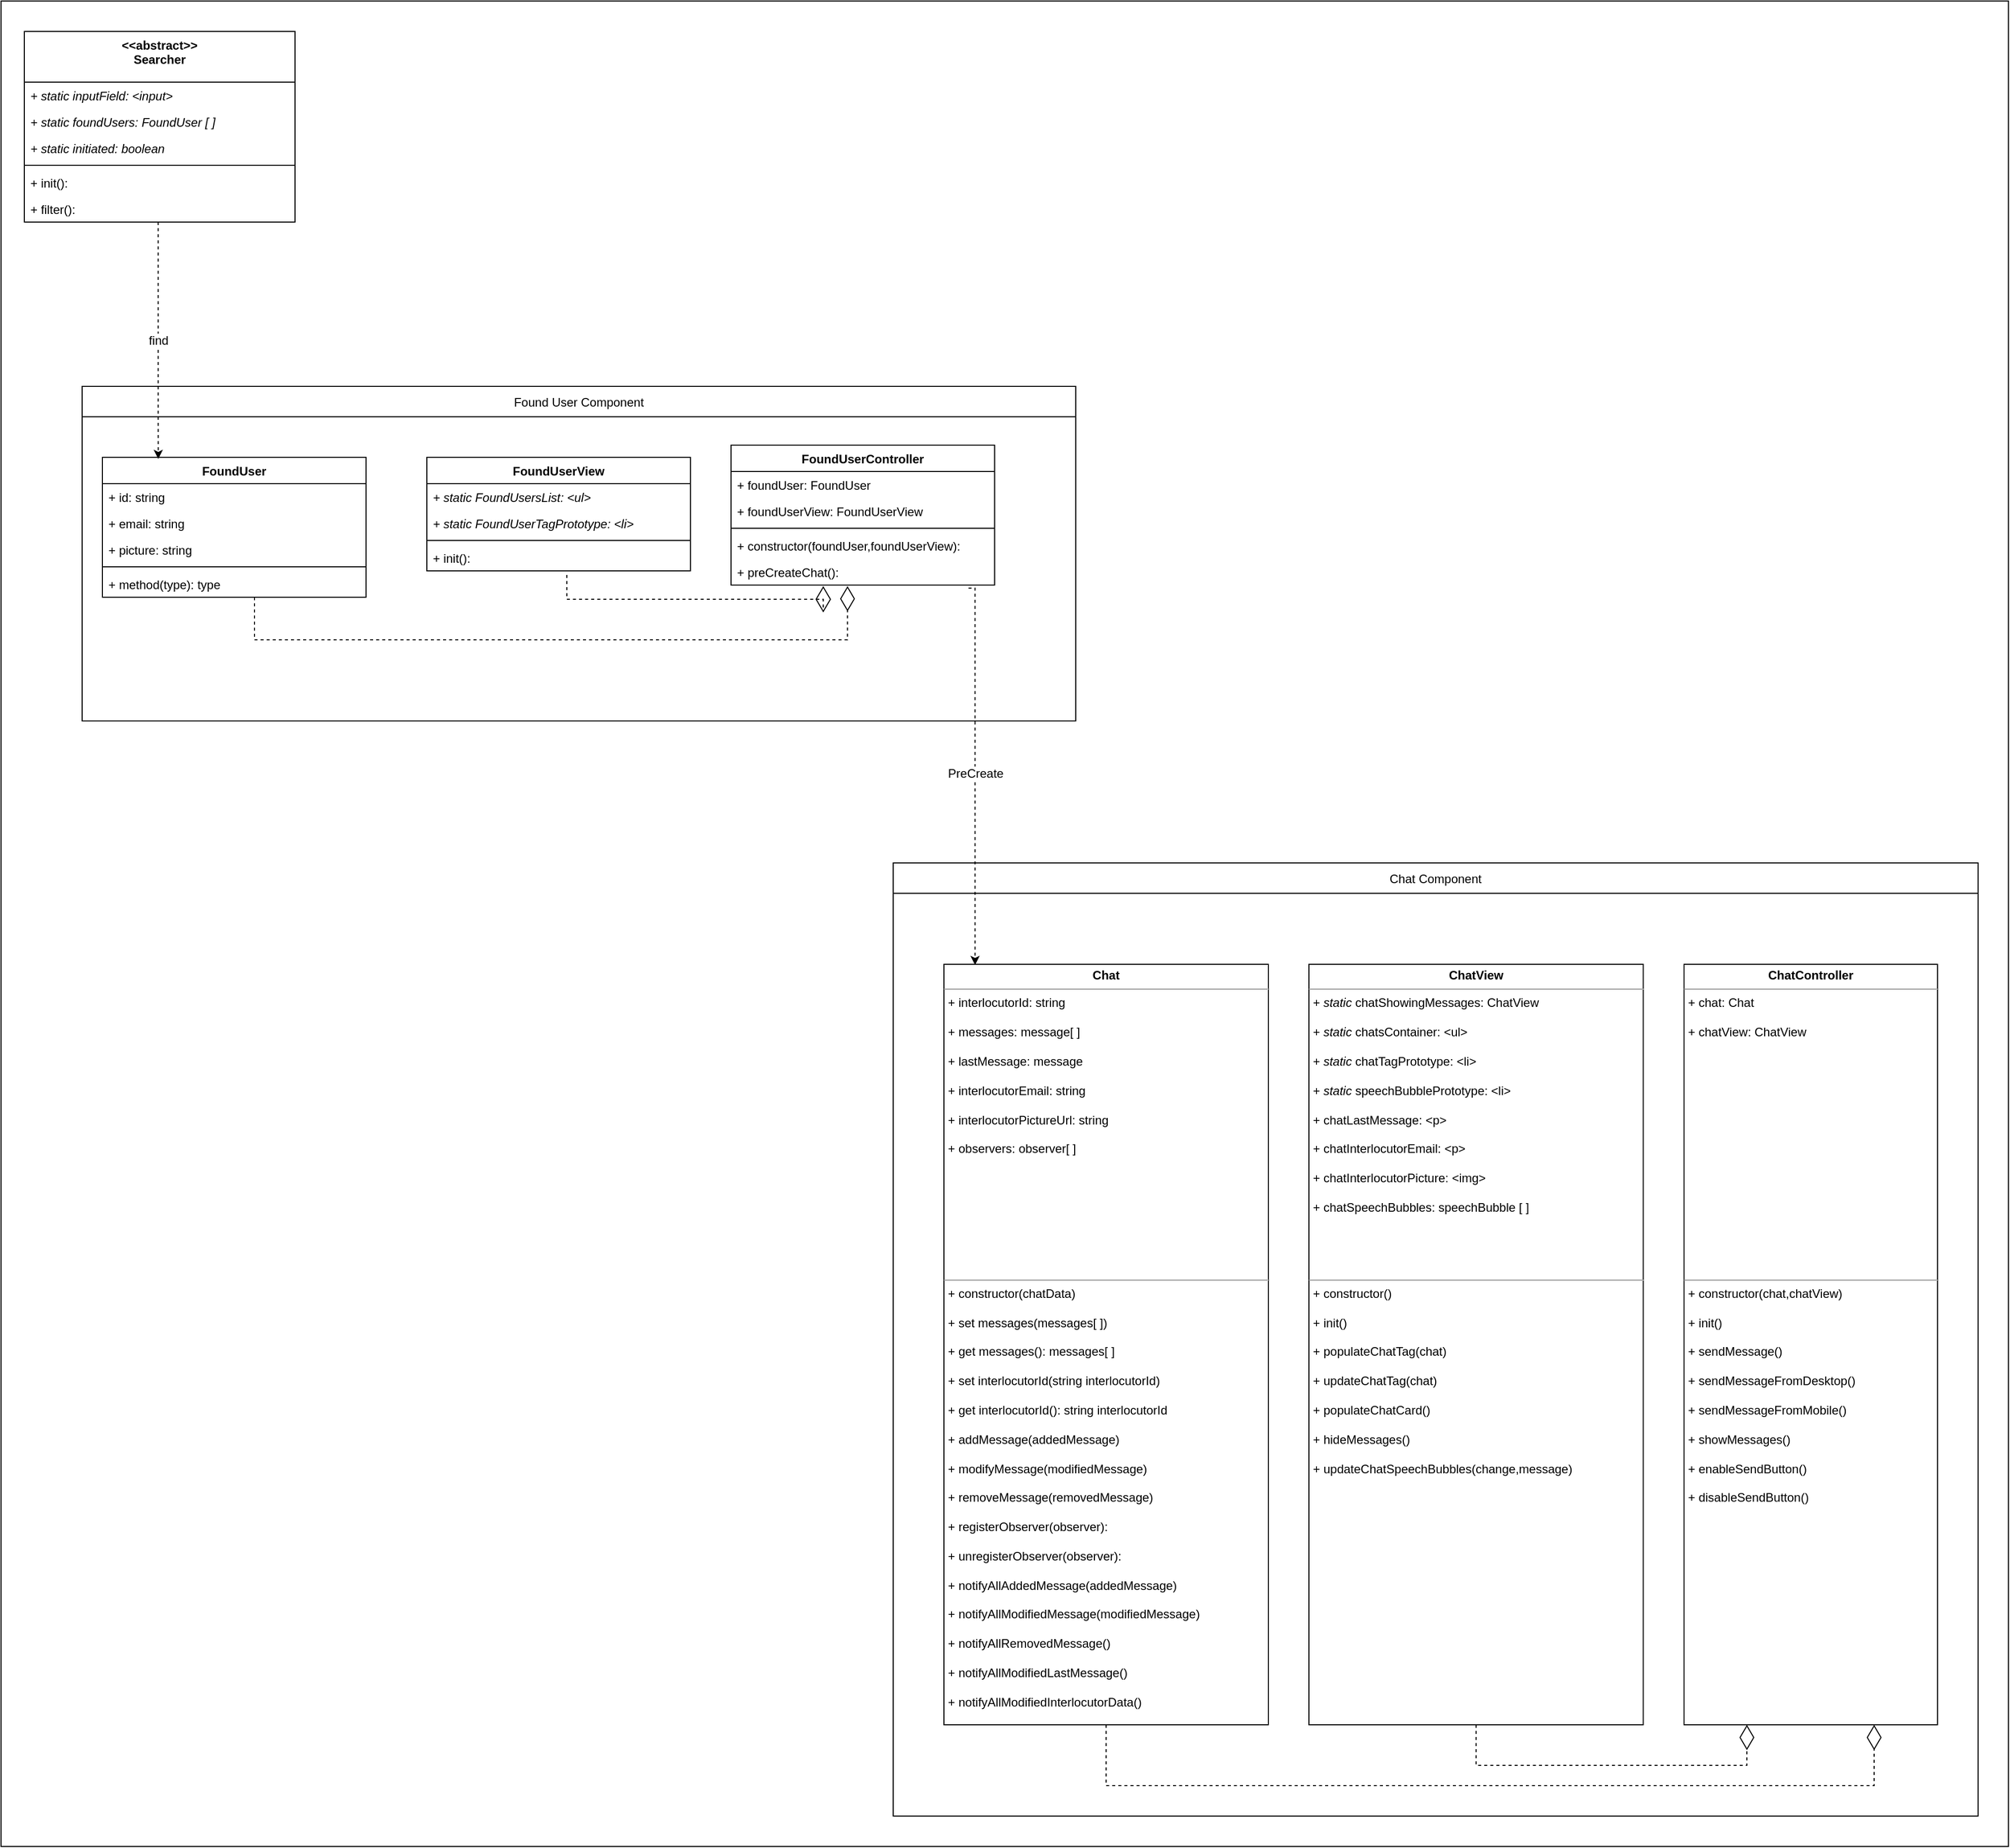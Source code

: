 <mxfile version="15.9.6" type="device"><diagram id="xLj60WstbIaK0EuOrdtV" name="Page-1"><mxGraphModel dx="5031" dy="3318" grid="1" gridSize="10" guides="1" tooltips="1" connect="1" arrows="1" fold="1" page="1" pageScale="1" pageWidth="827" pageHeight="1169" math="0" shadow="0"><root><mxCell id="0"/><mxCell id="1" parent="0"/><mxCell id="FJuCSt2YXdiQY3Oz-wV_-51" value="Chat Component" style="shape=table;startSize=30;container=1;collapsible=0;childLayout=tableLayout;fontSize=12;fillColor=none;" vertex="1" parent="1"><mxGeometry x="-230" y="830" width="1070" height="940" as="geometry"/></mxCell><mxCell id="FJuCSt2YXdiQY3Oz-wV_-52" value="" style="shape=partialRectangle;collapsible=0;dropTarget=0;pointerEvents=0;fillColor=none;top=0;left=0;bottom=0;right=0;points=[[0,0.5],[1,0.5]];portConstraint=eastwest;fontSize=12;" vertex="1" parent="FJuCSt2YXdiQY3Oz-wV_-51"><mxGeometry y="30" width="1070" height="910" as="geometry"/></mxCell><mxCell id="FJuCSt2YXdiQY3Oz-wV_-53" value="" style="shape=partialRectangle;html=1;whiteSpace=wrap;connectable=0;overflow=hidden;fillColor=none;top=0;left=0;bottom=0;right=0;pointerEvents=1;fontSize=12;" vertex="1" parent="FJuCSt2YXdiQY3Oz-wV_-52"><mxGeometry width="1070" height="910" as="geometry"><mxRectangle width="1070" height="910" as="alternateBounds"/></mxGeometry></mxCell><mxCell id="FJuCSt2YXdiQY3Oz-wV_-43" value="Found User Component" style="shape=table;startSize=30;container=1;collapsible=0;childLayout=tableLayout;fontSize=12;fillColor=none;" vertex="1" parent="1"><mxGeometry x="-1030" y="360" width="980" height="330" as="geometry"/></mxCell><mxCell id="FJuCSt2YXdiQY3Oz-wV_-44" value="" style="shape=partialRectangle;collapsible=0;dropTarget=0;pointerEvents=0;fillColor=none;top=0;left=0;bottom=0;right=0;points=[[0,0.5],[1,0.5]];portConstraint=eastwest;fontSize=12;" vertex="1" parent="FJuCSt2YXdiQY3Oz-wV_-43"><mxGeometry y="30" width="980" height="300" as="geometry"/></mxCell><mxCell id="FJuCSt2YXdiQY3Oz-wV_-45" value="" style="shape=partialRectangle;html=1;whiteSpace=wrap;connectable=0;overflow=hidden;fillColor=none;top=0;left=0;bottom=0;right=0;pointerEvents=1;fontSize=12;" vertex="1" parent="FJuCSt2YXdiQY3Oz-wV_-44"><mxGeometry width="980" height="300" as="geometry"><mxRectangle width="980" height="300" as="alternateBounds"/></mxGeometry></mxCell><mxCell id="FJuCSt2YXdiQY3Oz-wV_-28" style="edgeStyle=orthogonalEdgeStyle;rounded=0;orthogonalLoop=1;jettySize=auto;html=1;entryX=0.75;entryY=1;entryDx=0;entryDy=0;dashed=1;fontSize=12;endArrow=diamondThin;endFill=0;endSize=22;" edge="1" parent="1" source="JrfBHBlQX-jTDq4Wj6d4-1" target="JrfBHBlQX-jTDq4Wj6d4-3"><mxGeometry relative="1" as="geometry"><Array as="points"><mxPoint x="-20" y="1740"/><mxPoint x="738" y="1740"/></Array></mxGeometry></mxCell><mxCell id="JrfBHBlQX-jTDq4Wj6d4-1" value="&lt;p style=&quot;margin: 0px ; margin-top: 4px ; text-align: center&quot;&gt;&lt;b&gt;Chat&lt;/b&gt;&lt;/p&gt;&lt;hr size=&quot;1&quot;&gt;&lt;p style=&quot;margin: 0px ; margin-left: 4px&quot;&gt;+ interlocutorId: string&lt;/p&gt;&lt;p style=&quot;margin: 0px ; margin-left: 4px&quot;&gt;&lt;br&gt;&lt;/p&gt;&lt;p style=&quot;margin: 0px ; margin-left: 4px&quot;&gt;+ messages: message[ ]&lt;br&gt;&lt;/p&gt;&lt;p style=&quot;margin: 0px ; margin-left: 4px&quot;&gt;&lt;br&gt;&lt;/p&gt;&lt;p style=&quot;margin: 0px ; margin-left: 4px&quot;&gt;+ lastMessage: message&lt;/p&gt;&lt;p style=&quot;margin: 0px ; margin-left: 4px&quot;&gt;&lt;br&gt;&lt;/p&gt;&lt;p style=&quot;margin: 0px ; margin-left: 4px&quot;&gt;+ interlocutorEmail: string&lt;/p&gt;&lt;p style=&quot;margin: 0px ; margin-left: 4px&quot;&gt;&lt;br&gt;&lt;/p&gt;&lt;p style=&quot;margin: 0px ; margin-left: 4px&quot;&gt;+ interlocutorPictureUrl: string&lt;/p&gt;&lt;p style=&quot;margin: 0px ; margin-left: 4px&quot;&gt;&lt;br&gt;&lt;/p&gt;&lt;p style=&quot;margin: 0px ; margin-left: 4px&quot;&gt;+ observers: observer[ ]&lt;/p&gt;&lt;p style=&quot;margin: 0px ; margin-left: 4px&quot;&gt;&lt;br&gt;&lt;/p&gt;&lt;p style=&quot;margin: 0px ; margin-left: 4px&quot;&gt;&lt;br&gt;&lt;/p&gt;&lt;p style=&quot;margin: 0px ; margin-left: 4px&quot;&gt;&lt;br&gt;&lt;/p&gt;&lt;p style=&quot;margin: 0px ; margin-left: 4px&quot;&gt;&lt;br&gt;&lt;/p&gt;&lt;p style=&quot;margin: 0px ; margin-left: 4px&quot;&gt;&lt;br&gt;&lt;/p&gt;&lt;p style=&quot;margin: 0px ; margin-left: 4px&quot;&gt;&lt;br&gt;&lt;/p&gt;&lt;p style=&quot;margin: 0px ; margin-left: 4px&quot;&gt;&lt;br&gt;&lt;/p&gt;&lt;p style=&quot;margin: 0px ; margin-left: 4px&quot;&gt;&lt;br&gt;&lt;/p&gt;&lt;hr size=&quot;1&quot;&gt;&lt;p style=&quot;margin: 0px ; margin-left: 4px&quot;&gt;+ constructor(chatData)&lt;/p&gt;&lt;p style=&quot;margin: 0px ; margin-left: 4px&quot;&gt;&lt;br&gt;&lt;/p&gt;&lt;p style=&quot;margin: 0px ; margin-left: 4px&quot;&gt;+ set messages(messages[ ])&lt;/p&gt;&lt;p style=&quot;margin: 0px ; margin-left: 4px&quot;&gt;&lt;br&gt;&lt;/p&gt;&lt;p style=&quot;margin: 0px ; margin-left: 4px&quot;&gt;+ get messages()&lt;span&gt;: messages[ ]&lt;/span&gt;&lt;/p&gt;&lt;p style=&quot;margin: 0px ; margin-left: 4px&quot;&gt;&lt;span&gt;&lt;br&gt;&lt;/span&gt;&lt;/p&gt;&lt;p style=&quot;margin: 0px 0px 0px 4px&quot;&gt;+ set interlocutorId(string interlocutorId)&lt;/p&gt;&lt;p style=&quot;margin: 0px 0px 0px 4px&quot;&gt;&lt;br&gt;&lt;/p&gt;&lt;p style=&quot;margin: 0px 0px 0px 4px&quot;&gt;+ get interlocutorId(): string interlocutorId&lt;/p&gt;&lt;p style=&quot;margin: 0px 0px 0px 4px&quot;&gt;&lt;br&gt;&lt;/p&gt;&lt;p style=&quot;margin: 0px 0px 0px 4px&quot;&gt;+ addMessage(addedMessage)&lt;/p&gt;&lt;p style=&quot;margin: 0px 0px 0px 4px&quot;&gt;&lt;br&gt;&lt;/p&gt;&lt;p style=&quot;margin: 0px 0px 0px 4px&quot;&gt;+ modifyMessage(modifiedMessage)&lt;/p&gt;&lt;p style=&quot;margin: 0px 0px 0px 4px&quot;&gt;&lt;br&gt;&lt;/p&gt;&lt;p style=&quot;margin: 0px 0px 0px 4px&quot;&gt;+ removeMessage(removedMessage)&lt;/p&gt;&lt;p style=&quot;margin: 0px 0px 0px 4px&quot;&gt;&lt;br&gt;&lt;/p&gt;&lt;p style=&quot;margin: 0px 0px 0px 4px&quot;&gt;+ registerObserver(observer):&lt;/p&gt;&lt;p style=&quot;margin: 0px 0px 0px 4px&quot;&gt;&lt;br&gt;&lt;/p&gt;&lt;p style=&quot;margin: 0px 0px 0px 4px&quot;&gt;+ unregisterObserver(observer):&lt;/p&gt;&lt;p style=&quot;margin: 0px 0px 0px 4px&quot;&gt;&lt;br&gt;&lt;/p&gt;&lt;p style=&quot;margin: 0px 0px 0px 4px&quot;&gt;+ notifyAllAddedMessage(addedMessage)&lt;/p&gt;&lt;p style=&quot;margin: 0px 0px 0px 4px&quot;&gt;&lt;br&gt;&lt;/p&gt;&lt;p style=&quot;margin: 0px 0px 0px 4px&quot;&gt;+ notifyAllModifiedMessage(modifiedMessage)&lt;br&gt;&lt;/p&gt;&lt;p style=&quot;margin: 0px 0px 0px 4px&quot;&gt;&lt;br&gt;&lt;/p&gt;&lt;p style=&quot;margin: 0px 0px 0px 4px&quot;&gt;+ notifyAllRemovedMessage()&lt;br&gt;&lt;/p&gt;&lt;p style=&quot;margin: 0px 0px 0px 4px&quot;&gt;&lt;br&gt;&lt;/p&gt;&lt;p style=&quot;margin: 0px 0px 0px 4px&quot;&gt;+ notifyAllModifiedLastMessage()&lt;br&gt;&lt;/p&gt;&lt;p style=&quot;margin: 0px 0px 0px 4px&quot;&gt;&lt;br&gt;&lt;/p&gt;&lt;p style=&quot;margin: 0px 0px 0px 4px&quot;&gt;+ notifyAllModifiedInterlocutorData()&lt;br&gt;&lt;/p&gt;&lt;p style=&quot;margin: 0px 0px 0px 4px&quot;&gt;&lt;br&gt;&lt;/p&gt;&lt;p style=&quot;margin: 0px 0px 0px 4px&quot;&gt;+ copy()&lt;/p&gt;&lt;p style=&quot;margin: 0px 0px 0px 4px&quot;&gt;&lt;br&gt;&lt;/p&gt;&lt;p style=&quot;margin: 0px 0px 0px 4px&quot;&gt;+ filterMessage(message): boolean&lt;/p&gt;&lt;p style=&quot;margin: 0px 0px 0px 4px&quot;&gt;&lt;br&gt;&lt;/p&gt;&lt;p style=&quot;margin: 0px 0px 0px 4px&quot;&gt;+ suscribeToChat()&lt;/p&gt;&lt;p style=&quot;margin: 0px 0px 0px 4px&quot;&gt;&lt;br&gt;&lt;/p&gt;&lt;p style=&quot;margin: 0px 0px 0px 4px&quot;&gt;+ suscribeToInterlocutorData()&lt;/p&gt;&lt;p style=&quot;margin: 0px 0px 0px 4px&quot;&gt;&lt;br&gt;&lt;/p&gt;&lt;p style=&quot;margin: 0px 0px 0px 4px&quot;&gt;+ suscribeToMessages()&lt;/p&gt;" style="verticalAlign=top;align=left;overflow=fill;fontSize=12;fontFamily=Helvetica;html=1;" parent="1" vertex="1"><mxGeometry x="-180" y="930" width="320" height="750" as="geometry"/></mxCell><mxCell id="FJuCSt2YXdiQY3Oz-wV_-29" style="edgeStyle=orthogonalEdgeStyle;rounded=0;orthogonalLoop=1;jettySize=auto;html=1;dashed=1;fontSize=12;endArrow=diamondThin;endFill=0;endSize=22;" edge="1" parent="1" source="JrfBHBlQX-jTDq4Wj6d4-2" target="JrfBHBlQX-jTDq4Wj6d4-3"><mxGeometry relative="1" as="geometry"><Array as="points"><mxPoint x="345" y="1720"/><mxPoint x="612" y="1720"/></Array></mxGeometry></mxCell><mxCell id="JrfBHBlQX-jTDq4Wj6d4-2" value="&lt;p style=&quot;margin: 0px ; margin-top: 4px ; text-align: center&quot;&gt;&lt;b&gt;ChatView&lt;/b&gt;&lt;/p&gt;&lt;hr size=&quot;1&quot;&gt;&lt;p style=&quot;margin: 0px ; margin-left: 4px&quot;&gt;+ &lt;i&gt;static &lt;/i&gt;chatShowingMessages: ChatView&lt;br&gt;&lt;/p&gt;&lt;p style=&quot;margin: 0px ; margin-left: 4px&quot;&gt;&lt;br&gt;&lt;/p&gt;&lt;p style=&quot;margin: 0px ; margin-left: 4px&quot;&gt;+ &lt;i&gt;static &lt;/i&gt;chatsContainer: &amp;lt;ul&amp;gt;&lt;br&gt;&lt;/p&gt;&lt;p style=&quot;margin: 0px ; margin-left: 4px&quot;&gt;&lt;br&gt;&lt;/p&gt;&lt;p style=&quot;margin: 0px ; margin-left: 4px&quot;&gt;+ &lt;i&gt;static &lt;/i&gt;chatTagPrototype: &amp;lt;li&amp;gt;&lt;/p&gt;&lt;p style=&quot;margin: 0px ; margin-left: 4px&quot;&gt;&lt;br&gt;&lt;/p&gt;&lt;p style=&quot;margin: 0px ; margin-left: 4px&quot;&gt;+ &lt;i&gt;static &lt;/i&gt;speechBubblePrototype: &amp;lt;li&amp;gt;&lt;/p&gt;&lt;p style=&quot;margin: 0px ; margin-left: 4px&quot;&gt;&lt;br&gt;&lt;/p&gt;&lt;p style=&quot;margin: 0px ; margin-left: 4px&quot;&gt;+ chatLastMessage: &amp;lt;p&amp;gt;&lt;/p&gt;&lt;p style=&quot;margin: 0px ; margin-left: 4px&quot;&gt;&lt;br&gt;&lt;/p&gt;&lt;p style=&quot;margin: 0px ; margin-left: 4px&quot;&gt;+ chatInterlocutorEmail: &amp;lt;p&amp;gt;&lt;/p&gt;&lt;p style=&quot;margin: 0px ; margin-left: 4px&quot;&gt;&lt;br&gt;&lt;/p&gt;&lt;p style=&quot;margin: 0px ; margin-left: 4px&quot;&gt;+ chatInterlocutorPicture: &amp;lt;img&amp;gt;&lt;/p&gt;&lt;p style=&quot;margin: 0px ; margin-left: 4px&quot;&gt;&lt;br&gt;&lt;/p&gt;&lt;p style=&quot;margin: 0px ; margin-left: 4px&quot;&gt;+ chatSpeechBubbles: speechBubble [ ]&lt;/p&gt;&lt;p style=&quot;margin: 0px ; margin-left: 4px&quot;&gt;&lt;br&gt;&lt;/p&gt;&lt;p style=&quot;margin: 0px ; margin-left: 4px&quot;&gt;&lt;br&gt;&lt;/p&gt;&lt;p style=&quot;margin: 0px ; margin-left: 4px&quot;&gt;&lt;br&gt;&lt;/p&gt;&lt;p style=&quot;margin: 0px ; margin-left: 4px&quot;&gt;&lt;br&gt;&lt;/p&gt;&lt;hr size=&quot;1&quot;&gt;&lt;p style=&quot;margin: 0px ; margin-left: 4px&quot;&gt;+ constructor()&lt;/p&gt;&lt;p style=&quot;margin: 0px ; margin-left: 4px&quot;&gt;&lt;br&gt;&lt;/p&gt;&lt;p style=&quot;margin: 0px ; margin-left: 4px&quot;&gt;+ init()&lt;/p&gt;&lt;p style=&quot;margin: 0px ; margin-left: 4px&quot;&gt;&lt;br&gt;&lt;/p&gt;&lt;p style=&quot;margin: 0px ; margin-left: 4px&quot;&gt;+ populateChatTag(chat)&lt;/p&gt;&lt;p style=&quot;margin: 0px ; margin-left: 4px&quot;&gt;&lt;br&gt;&lt;/p&gt;&lt;p style=&quot;margin: 0px ; margin-left: 4px&quot;&gt;+ updateChatTag(chat)&lt;br&gt;&lt;/p&gt;&lt;p style=&quot;margin: 0px ; margin-left: 4px&quot;&gt;&lt;br&gt;&lt;/p&gt;&lt;p style=&quot;margin: 0px ; margin-left: 4px&quot;&gt;+ populateChatCard()&lt;/p&gt;&lt;p style=&quot;margin: 0px ; margin-left: 4px&quot;&gt;&lt;br&gt;&lt;/p&gt;&lt;p style=&quot;margin: 0px ; margin-left: 4px&quot;&gt;+ hideMessages()&lt;br&gt;&lt;/p&gt;&lt;p style=&quot;margin: 0px ; margin-left: 4px&quot;&gt;&lt;br&gt;&lt;/p&gt;&lt;p style=&quot;margin: 0px ; margin-left: 4px&quot;&gt;+ updateChatSpeechBubbles(change,message)&lt;/p&gt;&lt;p style=&quot;margin: 0px ; margin-left: 4px&quot;&gt;&lt;br&gt;&lt;/p&gt;&lt;p style=&quot;margin: 0px ; margin-left: 4px&quot;&gt;&lt;br&gt;&lt;/p&gt;" style="verticalAlign=top;align=left;overflow=fill;fontSize=12;fontFamily=Helvetica;html=1;" parent="1" vertex="1"><mxGeometry x="180.01" y="930" width="329.75" height="750" as="geometry"/></mxCell><mxCell id="JrfBHBlQX-jTDq4Wj6d4-3" value="&lt;p style=&quot;margin: 0px ; margin-top: 4px ; text-align: center&quot;&gt;&lt;b&gt;ChatController&lt;/b&gt;&lt;/p&gt;&lt;hr size=&quot;1&quot;&gt;&lt;p style=&quot;margin: 0px ; margin-left: 4px&quot;&gt;+ chat: Chat&lt;/p&gt;&lt;p style=&quot;margin: 0px ; margin-left: 4px&quot;&gt;&lt;br&gt;&lt;/p&gt;&lt;p style=&quot;margin: 0px ; margin-left: 4px&quot;&gt;+ chatView: ChatView&lt;/p&gt;&lt;p style=&quot;margin: 0px ; margin-left: 4px&quot;&gt;&lt;br&gt;&lt;/p&gt;&lt;p style=&quot;margin: 0px ; margin-left: 4px&quot;&gt;&lt;br&gt;&lt;/p&gt;&lt;p style=&quot;margin: 0px ; margin-left: 4px&quot;&gt;&lt;br&gt;&lt;/p&gt;&lt;p style=&quot;margin: 0px ; margin-left: 4px&quot;&gt;&lt;br&gt;&lt;/p&gt;&lt;p style=&quot;margin: 0px ; margin-left: 4px&quot;&gt;&lt;br&gt;&lt;/p&gt;&lt;p style=&quot;margin: 0px ; margin-left: 4px&quot;&gt;&lt;br&gt;&lt;/p&gt;&lt;p style=&quot;margin: 0px ; margin-left: 4px&quot;&gt;&lt;br&gt;&lt;/p&gt;&lt;p style=&quot;margin: 0px ; margin-left: 4px&quot;&gt;&lt;br&gt;&lt;/p&gt;&lt;p style=&quot;margin: 0px ; margin-left: 4px&quot;&gt;&lt;br&gt;&lt;/p&gt;&lt;p style=&quot;margin: 0px ; margin-left: 4px&quot;&gt;&lt;br&gt;&lt;/p&gt;&lt;p style=&quot;margin: 0px ; margin-left: 4px&quot;&gt;&lt;br&gt;&lt;/p&gt;&lt;p style=&quot;margin: 0px ; margin-left: 4px&quot;&gt;&lt;br&gt;&lt;/p&gt;&lt;p style=&quot;margin: 0px ; margin-left: 4px&quot;&gt;&lt;br&gt;&lt;/p&gt;&lt;p style=&quot;margin: 0px ; margin-left: 4px&quot;&gt;&lt;br&gt;&lt;/p&gt;&lt;p style=&quot;margin: 0px ; margin-left: 4px&quot;&gt;&lt;br&gt;&lt;/p&gt;&lt;p style=&quot;margin: 0px ; margin-left: 4px&quot;&gt;&lt;br&gt;&lt;/p&gt;&lt;hr size=&quot;1&quot;&gt;&lt;p style=&quot;margin: 0px ; margin-left: 4px&quot;&gt;+ constructor(chat,chatView)&lt;/p&gt;&lt;p style=&quot;margin: 0px ; margin-left: 4px&quot;&gt;&lt;br&gt;&lt;/p&gt;&lt;p style=&quot;margin: 0px ; margin-left: 4px&quot;&gt;+ init()&lt;/p&gt;&lt;p style=&quot;margin: 0px ; margin-left: 4px&quot;&gt;&lt;br&gt;&lt;/p&gt;&lt;p style=&quot;margin: 0px ; margin-left: 4px&quot;&gt;+ sendMessage()&lt;br&gt;&lt;/p&gt;&lt;p style=&quot;margin: 0px ; margin-left: 4px&quot;&gt;&lt;br&gt;&lt;/p&gt;&lt;p style=&quot;margin: 0px ; margin-left: 4px&quot;&gt;+ sendMessageFromDesktop()&lt;/p&gt;&lt;p style=&quot;margin: 0px ; margin-left: 4px&quot;&gt;&lt;br&gt;&lt;/p&gt;&lt;p style=&quot;margin: 0px ; margin-left: 4px&quot;&gt;+ sendMessageFromMobile()&lt;/p&gt;&lt;p style=&quot;margin: 0px ; margin-left: 4px&quot;&gt;&lt;br&gt;&lt;/p&gt;&lt;p style=&quot;margin: 0px ; margin-left: 4px&quot;&gt;+ showMessages()&lt;/p&gt;&lt;p style=&quot;margin: 0px ; margin-left: 4px&quot;&gt;&lt;br&gt;&lt;/p&gt;&lt;p style=&quot;margin: 0px ; margin-left: 4px&quot;&gt;+ enableSendButton()&lt;/p&gt;&lt;p style=&quot;margin: 0px ; margin-left: 4px&quot;&gt;&lt;br&gt;&lt;/p&gt;&lt;p style=&quot;margin: 0px ; margin-left: 4px&quot;&gt;+ disableSendButton()&lt;/p&gt;" style="verticalAlign=top;align=left;overflow=fill;fontSize=12;fontFamily=Helvetica;html=1;" parent="1" vertex="1"><mxGeometry x="550" y="930" width="250" height="750" as="geometry"/></mxCell><mxCell id="FJuCSt2YXdiQY3Oz-wV_-12" value="find" style="edgeStyle=orthogonalEdgeStyle;rounded=0;orthogonalLoop=1;jettySize=auto;html=1;entryX=0.212;entryY=0.012;entryDx=0;entryDy=0;entryPerimeter=0;dashed=1;fontSize=12;" edge="1" parent="1" source="FJuCSt2YXdiQY3Oz-wV_-4" target="FJuCSt2YXdiQY3Oz-wV_-8"><mxGeometry relative="1" as="geometry"><Array as="points"><mxPoint x="-955" y="390"/><mxPoint x="-955" y="390"/></Array></mxGeometry></mxCell><mxCell id="FJuCSt2YXdiQY3Oz-wV_-4" value="&lt;&lt;abstract&gt;&gt;&#10;Searcher&#10;&#10;" style="swimlane;fontStyle=1;align=center;verticalAlign=top;childLayout=stackLayout;horizontal=1;startSize=50;horizontalStack=0;resizeParent=1;resizeParentMax=0;resizeLast=0;collapsible=1;marginBottom=0;fontSize=12;fillColor=none;" vertex="1" parent="1"><mxGeometry x="-1087" y="10" width="267" height="188" as="geometry"><mxRectangle x="-1087" y="20" width="80" height="26" as="alternateBounds"/></mxGeometry></mxCell><mxCell id="FJuCSt2YXdiQY3Oz-wV_-55" value="+ static inputField: &lt;input&gt;" style="text;strokeColor=none;fillColor=none;align=left;verticalAlign=top;spacingLeft=4;spacingRight=4;overflow=hidden;rotatable=0;points=[[0,0.5],[1,0.5]];portConstraint=eastwest;fontSize=12;fontStyle=2" vertex="1" parent="FJuCSt2YXdiQY3Oz-wV_-4"><mxGeometry y="50" width="267" height="26" as="geometry"/></mxCell><mxCell id="FJuCSt2YXdiQY3Oz-wV_-5" value="+ static foundUsers: FoundUser [ ]" style="text;strokeColor=none;fillColor=none;align=left;verticalAlign=top;spacingLeft=4;spacingRight=4;overflow=hidden;rotatable=0;points=[[0,0.5],[1,0.5]];portConstraint=eastwest;fontSize=12;fontStyle=2" vertex="1" parent="FJuCSt2YXdiQY3Oz-wV_-4"><mxGeometry y="76" width="267" height="26" as="geometry"/></mxCell><mxCell id="FJuCSt2YXdiQY3Oz-wV_-56" value="+ static initiated: boolean" style="text;strokeColor=none;fillColor=none;align=left;verticalAlign=top;spacingLeft=4;spacingRight=4;overflow=hidden;rotatable=0;points=[[0,0.5],[1,0.5]];portConstraint=eastwest;fontSize=12;fontStyle=2" vertex="1" parent="FJuCSt2YXdiQY3Oz-wV_-4"><mxGeometry y="102" width="267" height="26" as="geometry"/></mxCell><mxCell id="FJuCSt2YXdiQY3Oz-wV_-6" value="" style="line;strokeWidth=1;fillColor=none;align=left;verticalAlign=middle;spacingTop=-1;spacingLeft=3;spacingRight=3;rotatable=0;labelPosition=right;points=[];portConstraint=eastwest;fontSize=12;" vertex="1" parent="FJuCSt2YXdiQY3Oz-wV_-4"><mxGeometry y="128" width="267" height="8" as="geometry"/></mxCell><mxCell id="FJuCSt2YXdiQY3Oz-wV_-7" value="+ init():" style="text;strokeColor=none;fillColor=none;align=left;verticalAlign=top;spacingLeft=4;spacingRight=4;overflow=hidden;rotatable=0;points=[[0,0.5],[1,0.5]];portConstraint=eastwest;fontSize=12;" vertex="1" parent="FJuCSt2YXdiQY3Oz-wV_-4"><mxGeometry y="136" width="267" height="26" as="geometry"/></mxCell><mxCell id="FJuCSt2YXdiQY3Oz-wV_-54" value="+ filter():" style="text;strokeColor=none;fillColor=none;align=left;verticalAlign=top;spacingLeft=4;spacingRight=4;overflow=hidden;rotatable=0;points=[[0,0.5],[1,0.5]];portConstraint=eastwest;fontSize=12;" vertex="1" parent="FJuCSt2YXdiQY3Oz-wV_-4"><mxGeometry y="162" width="267" height="26" as="geometry"/></mxCell><mxCell id="FJuCSt2YXdiQY3Oz-wV_-13" value="PreCreate" style="edgeStyle=orthogonalEdgeStyle;rounded=0;orthogonalLoop=1;jettySize=auto;html=1;entryX=0.096;entryY=0.001;entryDx=0;entryDy=0;entryPerimeter=0;dashed=1;fontSize=12;exitX=0.901;exitY=1.115;exitDx=0;exitDy=0;exitPerimeter=0;" edge="1" parent="1" source="FJuCSt2YXdiQY3Oz-wV_-21" target="JrfBHBlQX-jTDq4Wj6d4-1"><mxGeometry relative="1" as="geometry"><Array as="points"><mxPoint x="-149" y="559"/></Array></mxGeometry></mxCell><mxCell id="FJuCSt2YXdiQY3Oz-wV_-23" style="edgeStyle=orthogonalEdgeStyle;rounded=0;orthogonalLoop=1;jettySize=auto;html=1;entryX=0.442;entryY=1.038;entryDx=0;entryDy=0;entryPerimeter=0;dashed=1;fontSize=12;endArrow=diamondThin;endFill=0;endSize=22;" edge="1" parent="1" source="FJuCSt2YXdiQY3Oz-wV_-8" target="FJuCSt2YXdiQY3Oz-wV_-21"><mxGeometry relative="1" as="geometry"><Array as="points"><mxPoint x="-860" y="610"/><mxPoint x="-275" y="610"/></Array></mxGeometry></mxCell><mxCell id="FJuCSt2YXdiQY3Oz-wV_-8" value="FoundUser" style="swimlane;fontStyle=1;align=center;verticalAlign=top;childLayout=stackLayout;horizontal=1;startSize=26;horizontalStack=0;resizeParent=1;resizeParentMax=0;resizeLast=0;collapsible=1;marginBottom=0;fontSize=12;fillColor=none;" vertex="1" parent="1"><mxGeometry x="-1010" y="430" width="260" height="138" as="geometry"/></mxCell><mxCell id="FJuCSt2YXdiQY3Oz-wV_-9" value="+ id: string" style="text;strokeColor=none;fillColor=none;align=left;verticalAlign=top;spacingLeft=4;spacingRight=4;overflow=hidden;rotatable=0;points=[[0,0.5],[1,0.5]];portConstraint=eastwest;fontSize=12;" vertex="1" parent="FJuCSt2YXdiQY3Oz-wV_-8"><mxGeometry y="26" width="260" height="26" as="geometry"/></mxCell><mxCell id="FJuCSt2YXdiQY3Oz-wV_-32" value="+ email: string" style="text;strokeColor=none;fillColor=none;align=left;verticalAlign=top;spacingLeft=4;spacingRight=4;overflow=hidden;rotatable=0;points=[[0,0.5],[1,0.5]];portConstraint=eastwest;fontSize=12;" vertex="1" parent="FJuCSt2YXdiQY3Oz-wV_-8"><mxGeometry y="52" width="260" height="26" as="geometry"/></mxCell><mxCell id="FJuCSt2YXdiQY3Oz-wV_-33" value="+ picture: string" style="text;strokeColor=none;fillColor=none;align=left;verticalAlign=top;spacingLeft=4;spacingRight=4;overflow=hidden;rotatable=0;points=[[0,0.5],[1,0.5]];portConstraint=eastwest;fontSize=12;" vertex="1" parent="FJuCSt2YXdiQY3Oz-wV_-8"><mxGeometry y="78" width="260" height="26" as="geometry"/></mxCell><mxCell id="FJuCSt2YXdiQY3Oz-wV_-10" value="" style="line;strokeWidth=1;fillColor=none;align=left;verticalAlign=middle;spacingTop=-1;spacingLeft=3;spacingRight=3;rotatable=0;labelPosition=right;points=[];portConstraint=eastwest;fontSize=12;" vertex="1" parent="FJuCSt2YXdiQY3Oz-wV_-8"><mxGeometry y="104" width="260" height="8" as="geometry"/></mxCell><mxCell id="FJuCSt2YXdiQY3Oz-wV_-11" value="+ method(type): type" style="text;strokeColor=none;fillColor=none;align=left;verticalAlign=top;spacingLeft=4;spacingRight=4;overflow=hidden;rotatable=0;points=[[0,0.5],[1,0.5]];portConstraint=eastwest;fontSize=12;" vertex="1" parent="FJuCSt2YXdiQY3Oz-wV_-8"><mxGeometry y="112" width="260" height="26" as="geometry"/></mxCell><mxCell id="FJuCSt2YXdiQY3Oz-wV_-24" style="edgeStyle=orthogonalEdgeStyle;rounded=0;orthogonalLoop=1;jettySize=auto;html=1;entryX=0.35;entryY=1.038;entryDx=0;entryDy=0;entryPerimeter=0;dashed=1;fontSize=12;exitX=0.531;exitY=1.154;exitDx=0;exitDy=0;exitPerimeter=0;endArrow=diamondThin;endFill=0;endSize=23;" edge="1" parent="1" source="FJuCSt2YXdiQY3Oz-wV_-17" target="FJuCSt2YXdiQY3Oz-wV_-21"><mxGeometry relative="1" as="geometry"><Array as="points"><mxPoint x="-552" y="570"/><mxPoint x="-299" y="570"/></Array></mxGeometry></mxCell><mxCell id="FJuCSt2YXdiQY3Oz-wV_-14" value="FoundUserView" style="swimlane;fontStyle=1;align=center;verticalAlign=top;childLayout=stackLayout;horizontal=1;startSize=26;horizontalStack=0;resizeParent=1;resizeParentMax=0;resizeLast=0;collapsible=1;marginBottom=0;fontSize=12;fillColor=none;" vertex="1" parent="1"><mxGeometry x="-690" y="430" width="260" height="112" as="geometry"/></mxCell><mxCell id="FJuCSt2YXdiQY3Oz-wV_-15" value="+ static FoundUsersList: &lt;ul&gt;" style="text;strokeColor=none;fillColor=none;align=left;verticalAlign=top;spacingLeft=4;spacingRight=4;overflow=hidden;rotatable=0;points=[[0,0.5],[1,0.5]];portConstraint=eastwest;fontSize=12;fontStyle=2" vertex="1" parent="FJuCSt2YXdiQY3Oz-wV_-14"><mxGeometry y="26" width="260" height="26" as="geometry"/></mxCell><mxCell id="FJuCSt2YXdiQY3Oz-wV_-34" value="+ static FoundUserTagPrototype: &lt;li&gt;" style="text;strokeColor=none;fillColor=none;align=left;verticalAlign=top;spacingLeft=4;spacingRight=4;overflow=hidden;rotatable=0;points=[[0,0.5],[1,0.5]];portConstraint=eastwest;fontSize=12;fontStyle=2" vertex="1" parent="FJuCSt2YXdiQY3Oz-wV_-14"><mxGeometry y="52" width="260" height="26" as="geometry"/></mxCell><mxCell id="FJuCSt2YXdiQY3Oz-wV_-16" value="" style="line;strokeWidth=1;fillColor=none;align=left;verticalAlign=middle;spacingTop=-1;spacingLeft=3;spacingRight=3;rotatable=0;labelPosition=right;points=[];portConstraint=eastwest;fontSize=12;" vertex="1" parent="FJuCSt2YXdiQY3Oz-wV_-14"><mxGeometry y="78" width="260" height="8" as="geometry"/></mxCell><mxCell id="FJuCSt2YXdiQY3Oz-wV_-17" value="+ init():" style="text;strokeColor=none;fillColor=none;align=left;verticalAlign=top;spacingLeft=4;spacingRight=4;overflow=hidden;rotatable=0;points=[[0,0.5],[1,0.5]];portConstraint=eastwest;fontSize=12;" vertex="1" parent="FJuCSt2YXdiQY3Oz-wV_-14"><mxGeometry y="86" width="260" height="26" as="geometry"/></mxCell><mxCell id="FJuCSt2YXdiQY3Oz-wV_-18" value="FoundUserController" style="swimlane;fontStyle=1;align=center;verticalAlign=top;childLayout=stackLayout;horizontal=1;startSize=26;horizontalStack=0;resizeParent=1;resizeParentMax=0;resizeLast=0;collapsible=1;marginBottom=0;fontSize=12;fillColor=none;" vertex="1" parent="1"><mxGeometry x="-390" y="418" width="260" height="138" as="geometry"/></mxCell><mxCell id="FJuCSt2YXdiQY3Oz-wV_-19" value="+ foundUser: FoundUser" style="text;strokeColor=none;fillColor=none;align=left;verticalAlign=top;spacingLeft=4;spacingRight=4;overflow=hidden;rotatable=0;points=[[0,0.5],[1,0.5]];portConstraint=eastwest;fontSize=12;" vertex="1" parent="FJuCSt2YXdiQY3Oz-wV_-18"><mxGeometry y="26" width="260" height="26" as="geometry"/></mxCell><mxCell id="FJuCSt2YXdiQY3Oz-wV_-36" value="+ foundUserView: FoundUserView" style="text;strokeColor=none;fillColor=none;align=left;verticalAlign=top;spacingLeft=4;spacingRight=4;overflow=hidden;rotatable=0;points=[[0,0.5],[1,0.5]];portConstraint=eastwest;fontSize=12;" vertex="1" parent="FJuCSt2YXdiQY3Oz-wV_-18"><mxGeometry y="52" width="260" height="26" as="geometry"/></mxCell><mxCell id="FJuCSt2YXdiQY3Oz-wV_-20" value="" style="line;strokeWidth=1;fillColor=none;align=left;verticalAlign=middle;spacingTop=-1;spacingLeft=3;spacingRight=3;rotatable=0;labelPosition=right;points=[];portConstraint=eastwest;fontSize=12;" vertex="1" parent="FJuCSt2YXdiQY3Oz-wV_-18"><mxGeometry y="78" width="260" height="8" as="geometry"/></mxCell><mxCell id="FJuCSt2YXdiQY3Oz-wV_-37" value="+ constructor(foundUser,foundUserView):" style="text;strokeColor=none;fillColor=none;align=left;verticalAlign=top;spacingLeft=4;spacingRight=4;overflow=hidden;rotatable=0;points=[[0,0.5],[1,0.5]];portConstraint=eastwest;fontSize=12;" vertex="1" parent="FJuCSt2YXdiQY3Oz-wV_-18"><mxGeometry y="86" width="260" height="26" as="geometry"/></mxCell><mxCell id="FJuCSt2YXdiQY3Oz-wV_-21" value="+ preCreateChat():" style="text;strokeColor=none;fillColor=none;align=left;verticalAlign=top;spacingLeft=4;spacingRight=4;overflow=hidden;rotatable=0;points=[[0,0.5],[1,0.5]];portConstraint=eastwest;fontSize=12;" vertex="1" parent="FJuCSt2YXdiQY3Oz-wV_-18"><mxGeometry y="112" width="260" height="26" as="geometry"/></mxCell><mxCell id="FJuCSt2YXdiQY3Oz-wV_-58" value="" style="shape=table;startSize=0;container=1;collapsible=0;childLayout=tableLayout;fontSize=12;fillColor=none;" vertex="1" parent="1"><mxGeometry x="-1110" y="-20" width="1980" height="1820" as="geometry"/></mxCell><mxCell id="FJuCSt2YXdiQY3Oz-wV_-59" value="" style="shape=partialRectangle;collapsible=0;dropTarget=0;pointerEvents=0;fillColor=none;top=0;left=0;bottom=0;right=0;points=[[0,0.5],[1,0.5]];portConstraint=eastwest;fontSize=12;" vertex="1" parent="FJuCSt2YXdiQY3Oz-wV_-58"><mxGeometry width="1980" height="1820" as="geometry"/></mxCell><mxCell id="FJuCSt2YXdiQY3Oz-wV_-60" value="" style="shape=partialRectangle;html=1;whiteSpace=wrap;connectable=0;overflow=hidden;fillColor=none;top=0;left=0;bottom=0;right=0;pointerEvents=1;fontSize=12;" vertex="1" parent="FJuCSt2YXdiQY3Oz-wV_-59"><mxGeometry width="1980" height="1820" as="geometry"><mxRectangle width="1980" height="1820" as="alternateBounds"/></mxGeometry></mxCell></root></mxGraphModel></diagram></mxfile>